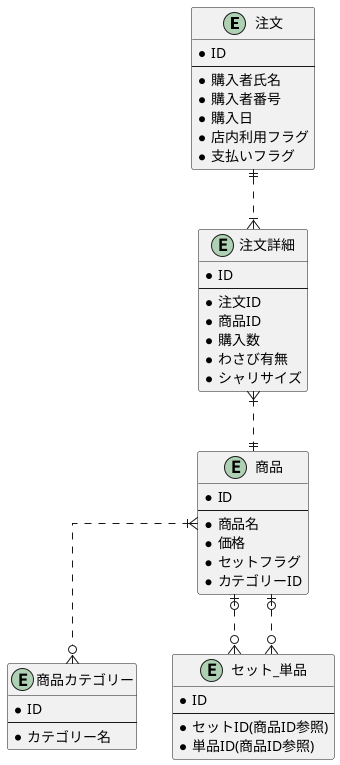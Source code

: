 @startuml

' hide the spot
' hide circle

' avoid problems with angled crows feet
skinparam linetype ortho

entity "注文" {
    *ID
    --
    *購入者氏名
    *購入者番号
    *購入日
    *店内利用フラグ
    *支払いフラグ
}

entity "注文詳細" {
    *ID
    --
    *注文ID
    *商品ID
    *購入数
    *わさび有無
    *シャリサイズ
}

entity "商品" {
    *ID
    --
    *商品名
    *価格
    *セットフラグ
    *カテゴリーID
}

entity "商品カテゴリー" {
    *ID
    --
    *カテゴリー名
}

entity "セット_単品" {
    *ID
    --
    *セットID(商品ID参照)
    *単品ID(商品ID参照)
}

注文 ||..|{ 注文詳細
注文詳細 }|..|| 商品
商品 }|..o{ 商品カテゴリー
商品 |o..o{ セット_単品
商品 |o..o{ セット_単品

@enduml